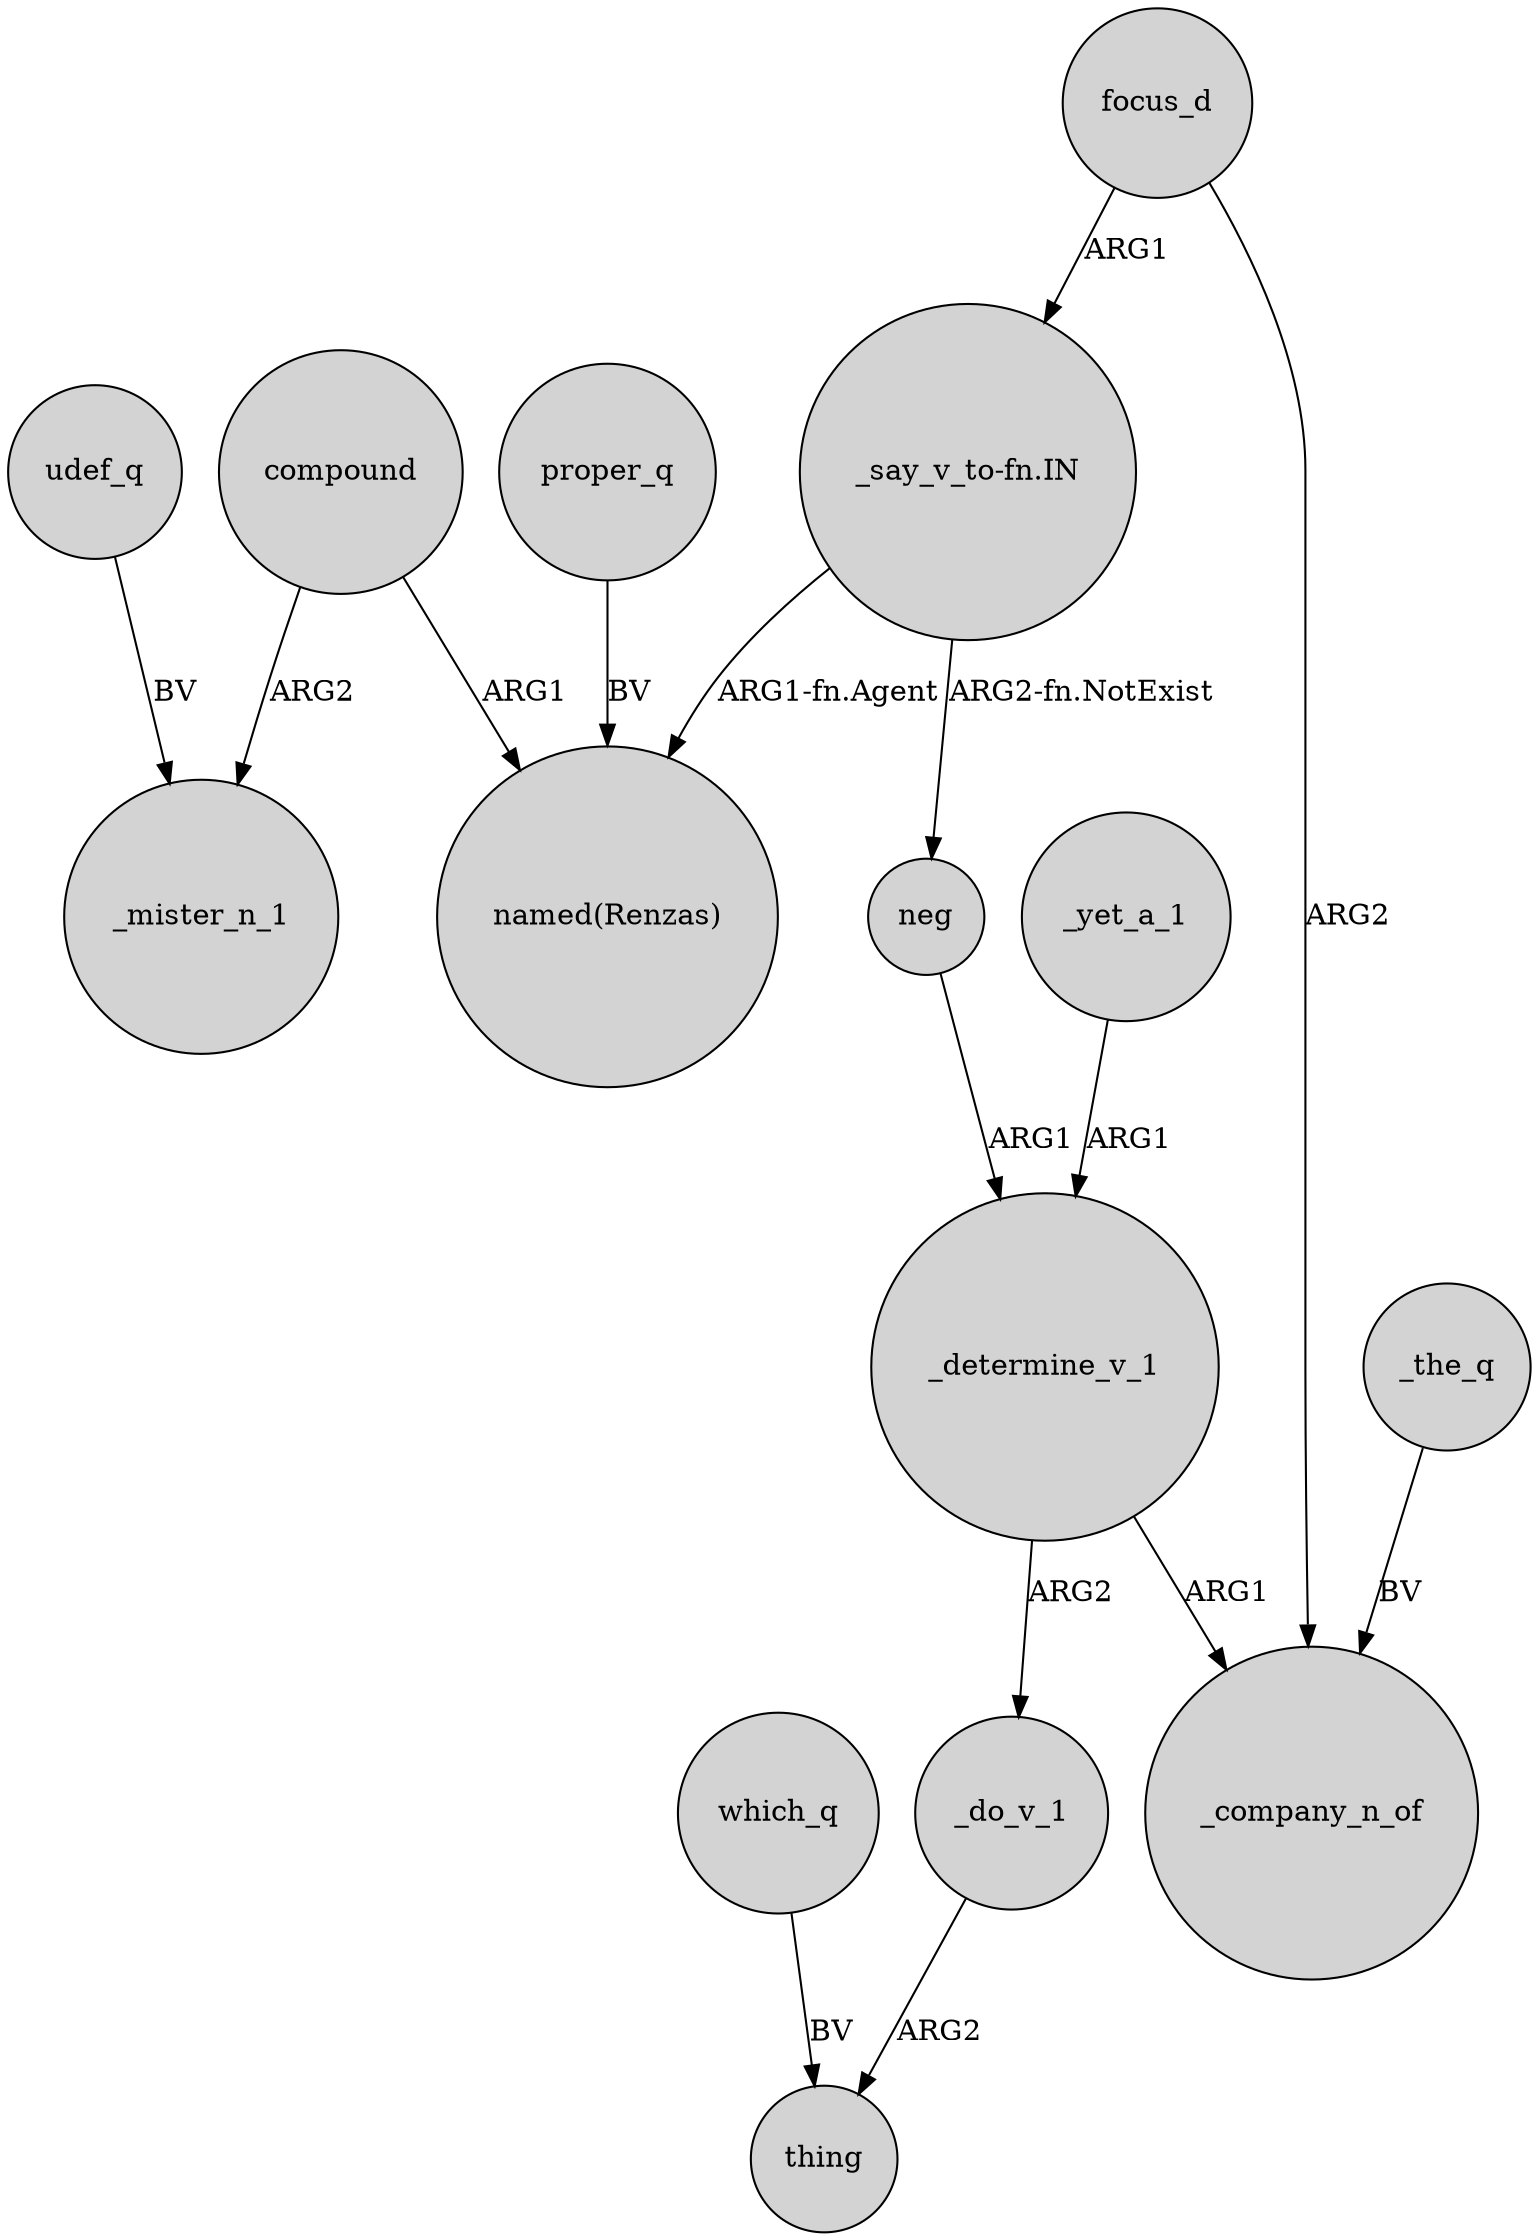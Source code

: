 digraph {
	node [shape=circle style=filled]
	udef_q -> _mister_n_1 [label=BV]
	_do_v_1 -> thing [label=ARG2]
	compound -> "named(Renzas)" [label=ARG1]
	focus_d -> _company_n_of [label=ARG2]
	proper_q -> "named(Renzas)" [label=BV]
	_determine_v_1 -> _company_n_of [label=ARG1]
	neg -> _determine_v_1 [label=ARG1]
	_the_q -> _company_n_of [label=BV]
	"_say_v_to-fn.IN" -> "named(Renzas)" [label="ARG1-fn.Agent"]
	"_say_v_to-fn.IN" -> neg [label="ARG2-fn.NotExist"]
	_yet_a_1 -> _determine_v_1 [label=ARG1]
	compound -> _mister_n_1 [label=ARG2]
	focus_d -> "_say_v_to-fn.IN" [label=ARG1]
	which_q -> thing [label=BV]
	_determine_v_1 -> _do_v_1 [label=ARG2]
}
